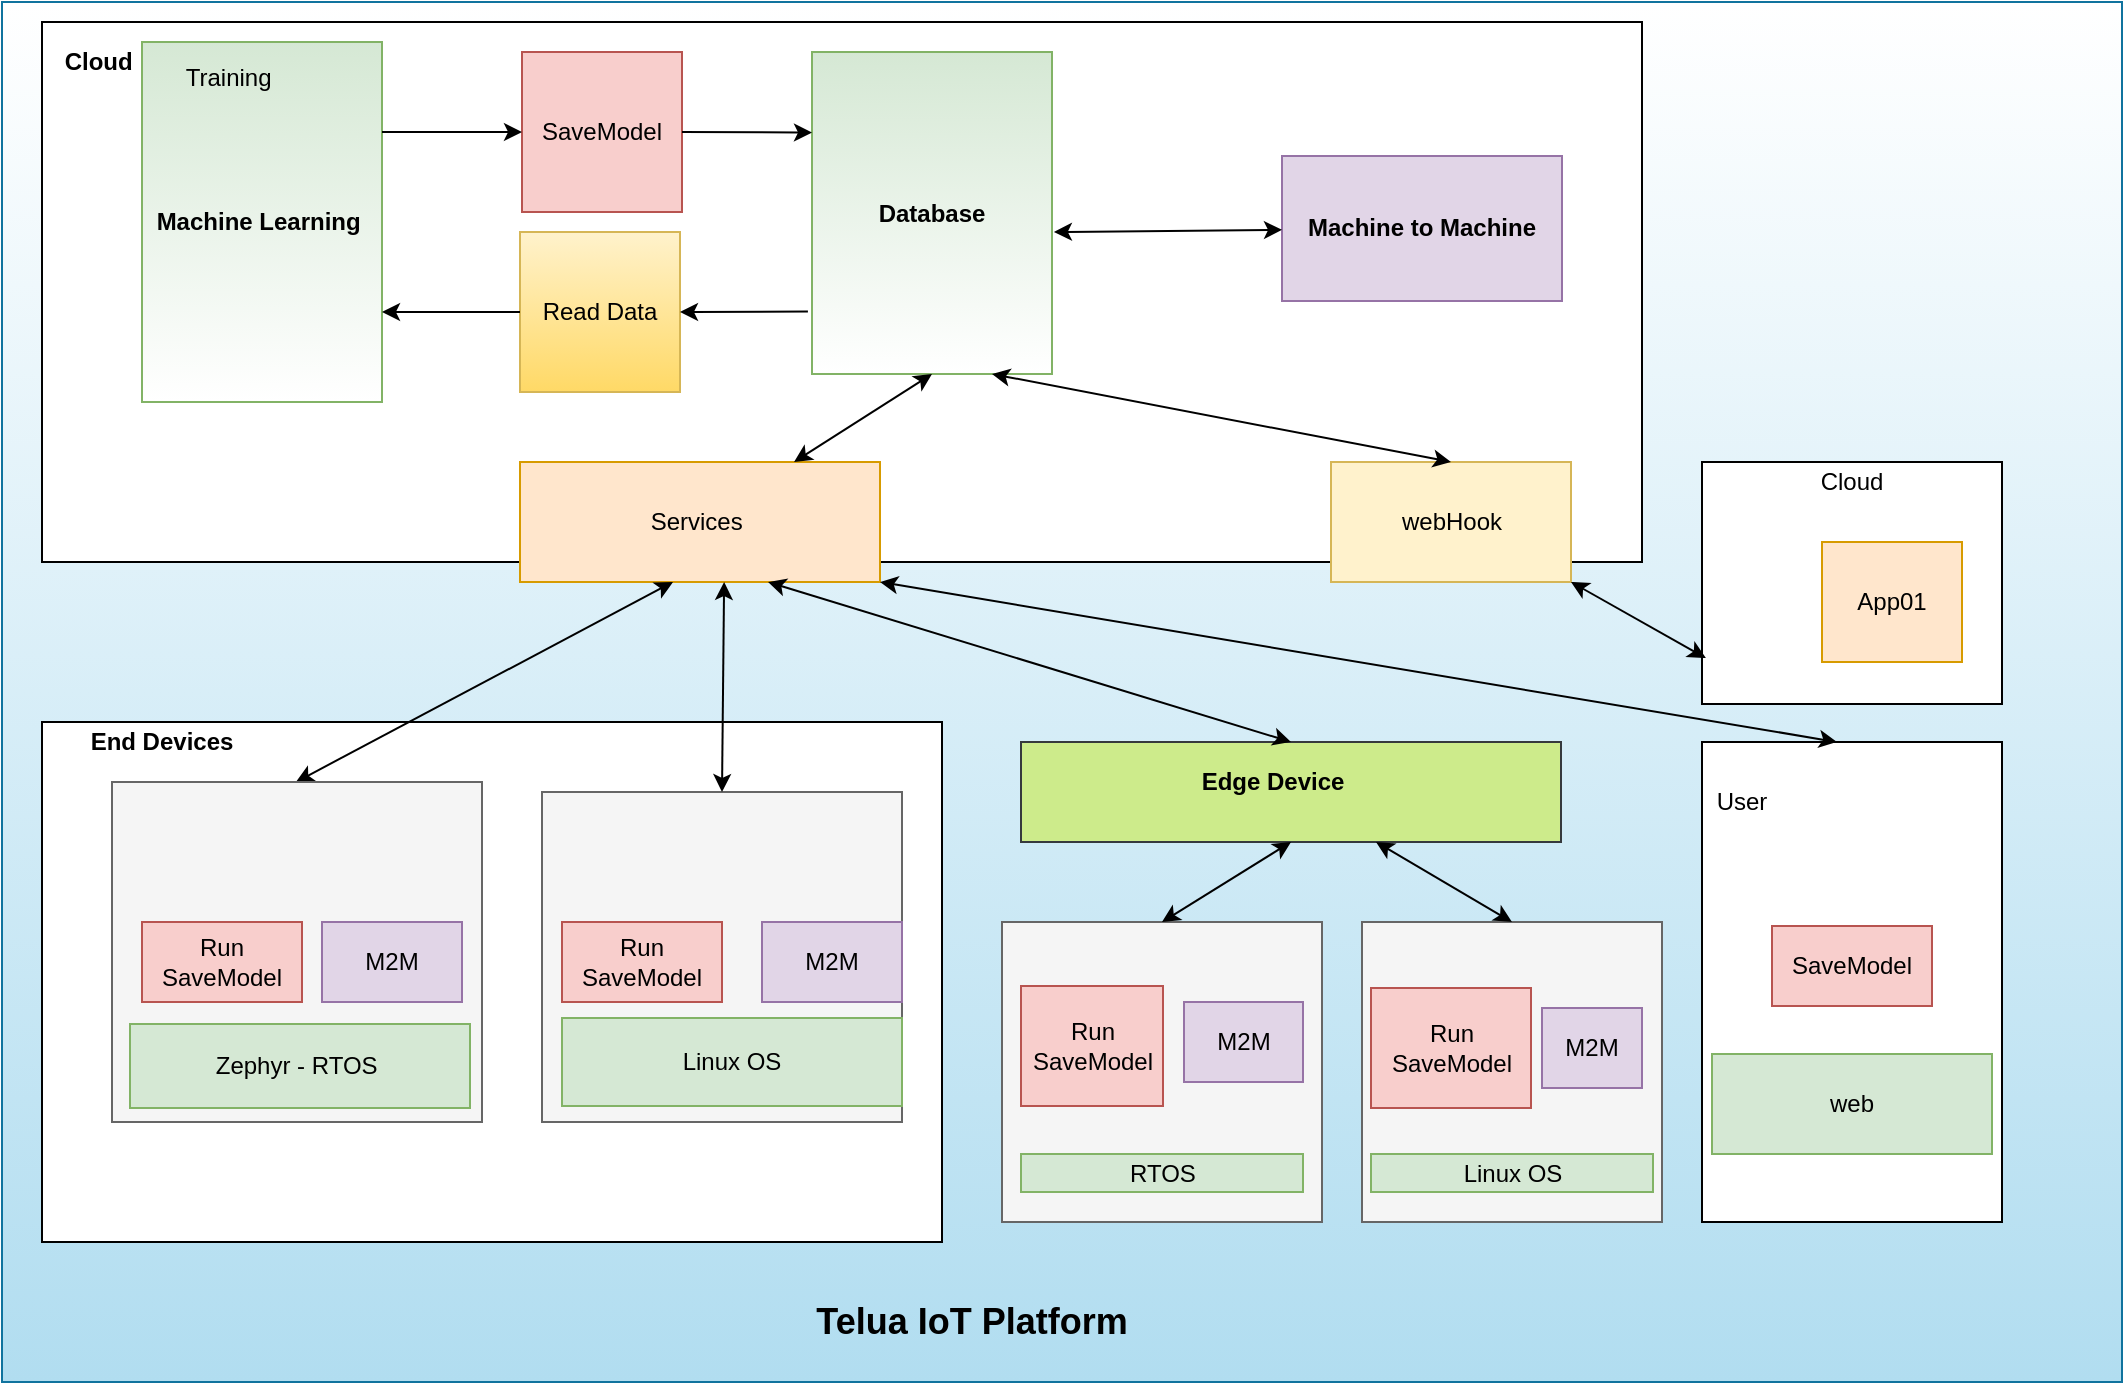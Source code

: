 <mxfile version="13.9.9" type="device" pages="3"><diagram id="od1T8L22oR9802WZEAa2" name="overview"><mxGraphModel dx="1358" dy="862" grid="1" gridSize="10" guides="1" tooltips="1" connect="1" arrows="1" fold="1" page="1" pageScale="1" pageWidth="1100" pageHeight="1700" math="0" shadow="0"><root><mxCell id="0"/><mxCell id="1" parent="0"/><mxCell id="dRjRBDb6BqOHGPOKk1ZW-47" value="" style="rounded=0;whiteSpace=wrap;html=1;fillColor=#b1ddf0;strokeColor=#10739e;gradientColor=#ffffff;gradientDirection=north;" parent="1" vertex="1"><mxGeometry x="60" y="40" width="1060" height="690" as="geometry"/></mxCell><mxCell id="dRjRBDb6BqOHGPOKk1ZW-1" value="" style="rounded=0;whiteSpace=wrap;html=1;" parent="1" vertex="1"><mxGeometry x="80" y="50" width="800" height="270" as="geometry"/></mxCell><mxCell id="dRjRBDb6BqOHGPOKk1ZW-2" value="s" style="rounded=0;whiteSpace=wrap;html=1;" parent="1" vertex="1"><mxGeometry x="910" y="410" width="150" height="240" as="geometry"/></mxCell><mxCell id="dRjRBDb6BqOHGPOKk1ZW-3" value="" style="rounded=0;whiteSpace=wrap;html=1;" parent="1" vertex="1"><mxGeometry x="80" y="400" width="450" height="260" as="geometry"/></mxCell><mxCell id="dRjRBDb6BqOHGPOKk1ZW-4" value="&lt;b&gt;Cloud&amp;nbsp;&lt;/b&gt;" style="text;html=1;strokeColor=none;fillColor=none;align=center;verticalAlign=middle;whiteSpace=wrap;rounded=0;" parent="1" vertex="1"><mxGeometry x="90" y="60" width="40" height="20" as="geometry"/></mxCell><mxCell id="dRjRBDb6BqOHGPOKk1ZW-5" value="User" style="text;html=1;strokeColor=none;fillColor=none;align=center;verticalAlign=middle;whiteSpace=wrap;rounded=0;" parent="1" vertex="1"><mxGeometry x="910" y="430" width="40" height="20" as="geometry"/></mxCell><mxCell id="dRjRBDb6BqOHGPOKk1ZW-6" value="Services&amp;nbsp;" style="rounded=0;whiteSpace=wrap;html=1;fillColor=#ffe6cc;strokeColor=#d79b00;" parent="1" vertex="1"><mxGeometry x="319" y="270" width="180" height="60" as="geometry"/></mxCell><mxCell id="dRjRBDb6BqOHGPOKk1ZW-7" value="&lt;b&gt;Machine Learning&amp;nbsp;&lt;/b&gt;" style="rounded=0;whiteSpace=wrap;html=1;fillColor=#d5e8d4;strokeColor=#82b366;gradientColor=#ffffff;" parent="1" vertex="1"><mxGeometry x="130" y="60" width="120" height="180" as="geometry"/></mxCell><mxCell id="dRjRBDb6BqOHGPOKk1ZW-9" value="&lt;b&gt;Database&lt;/b&gt;" style="rounded=0;whiteSpace=wrap;html=1;fillColor=#d5e8d4;strokeColor=#82b366;gradientColor=#ffffff;" parent="1" vertex="1"><mxGeometry x="465" y="65" width="120" height="161" as="geometry"/></mxCell><mxCell id="dRjRBDb6BqOHGPOKk1ZW-10" value="" style="endArrow=classic;startArrow=classic;html=1;entryX=0.5;entryY=1;entryDx=0;entryDy=0;" parent="1" source="dRjRBDb6BqOHGPOKk1ZW-6" target="dRjRBDb6BqOHGPOKk1ZW-9" edge="1"><mxGeometry width="50" height="50" relative="1" as="geometry"><mxPoint x="470" y="290" as="sourcePoint"/><mxPoint x="520" y="240" as="targetPoint"/></mxGeometry></mxCell><mxCell id="dRjRBDb6BqOHGPOKk1ZW-21" value="" style="endArrow=classic;startArrow=classic;html=1;entryX=0.425;entryY=1;entryDx=0;entryDy=0;entryPerimeter=0;" parent="1" target="dRjRBDb6BqOHGPOKk1ZW-6" edge="1"><mxGeometry width="50" height="50" relative="1" as="geometry"><mxPoint x="207" y="430" as="sourcePoint"/><mxPoint x="800" y="400" as="targetPoint"/></mxGeometry></mxCell><mxCell id="dRjRBDb6BqOHGPOKk1ZW-22" value="" style="rounded=0;whiteSpace=wrap;html=1;fillColor=#f5f5f5;strokeColor=#666666;fontColor=#333333;" parent="1" vertex="1"><mxGeometry x="115" y="430" width="185" height="170" as="geometry"/></mxCell><mxCell id="dRjRBDb6BqOHGPOKk1ZW-23" value="" style="rounded=0;whiteSpace=wrap;html=1;fillColor=#f5f5f5;strokeColor=#666666;fontColor=#333333;" parent="1" vertex="1"><mxGeometry x="330" y="435" width="180" height="165" as="geometry"/></mxCell><mxCell id="dRjRBDb6BqOHGPOKk1ZW-24" value="" style="endArrow=classic;startArrow=classic;html=1;exitX=0.5;exitY=0;exitDx=0;exitDy=0;entryX=0.567;entryY=1;entryDx=0;entryDy=0;entryPerimeter=0;" parent="1" source="dRjRBDb6BqOHGPOKk1ZW-23" target="dRjRBDb6BqOHGPOKk1ZW-6" edge="1"><mxGeometry width="50" height="50" relative="1" as="geometry"><mxPoint x="490" y="370" as="sourcePoint"/><mxPoint x="540" y="320" as="targetPoint"/></mxGeometry></mxCell><mxCell id="dRjRBDb6BqOHGPOKk1ZW-25" value="" style="endArrow=classic;startArrow=classic;html=1;exitX=1;exitY=1;exitDx=0;exitDy=0;entryX=0.45;entryY=0;entryDx=0;entryDy=0;entryPerimeter=0;" parent="1" source="dRjRBDb6BqOHGPOKk1ZW-6" target="dRjRBDb6BqOHGPOKk1ZW-2" edge="1"><mxGeometry width="50" height="50" relative="1" as="geometry"><mxPoint x="452" y="320" as="sourcePoint"/><mxPoint x="760" y="400" as="targetPoint"/></mxGeometry></mxCell><mxCell id="dRjRBDb6BqOHGPOKk1ZW-27" value="SaveModel" style="whiteSpace=wrap;html=1;aspect=fixed;fillColor=#f8cecc;strokeColor=#b85450;" parent="1" vertex="1"><mxGeometry x="320" y="65" width="80" height="80" as="geometry"/></mxCell><mxCell id="dRjRBDb6BqOHGPOKk1ZW-28" value="" style="endArrow=classic;html=1;exitX=1;exitY=0.25;exitDx=0;exitDy=0;" parent="1" source="dRjRBDb6BqOHGPOKk1ZW-7" target="dRjRBDb6BqOHGPOKk1ZW-27" edge="1"><mxGeometry width="50" height="50" relative="1" as="geometry"><mxPoint x="660" y="470" as="sourcePoint"/><mxPoint x="710" y="420" as="targetPoint"/></mxGeometry></mxCell><mxCell id="dRjRBDb6BqOHGPOKk1ZW-29" value="" style="endArrow=classic;html=1;exitX=1;exitY=0.5;exitDx=0;exitDy=0;entryX=0;entryY=0.25;entryDx=0;entryDy=0;" parent="1" source="dRjRBDb6BqOHGPOKk1ZW-27" target="dRjRBDb6BqOHGPOKk1ZW-9" edge="1"><mxGeometry width="50" height="50" relative="1" as="geometry"><mxPoint x="660" y="470" as="sourcePoint"/><mxPoint x="710" y="420" as="targetPoint"/></mxGeometry></mxCell><mxCell id="dRjRBDb6BqOHGPOKk1ZW-31" value="Read Data" style="whiteSpace=wrap;html=1;aspect=fixed;fillColor=#fff2cc;strokeColor=#d6b656;gradientColor=#ffd966;" parent="1" vertex="1"><mxGeometry x="319" y="155" width="80" height="80" as="geometry"/></mxCell><mxCell id="dRjRBDb6BqOHGPOKk1ZW-32" value="" style="endArrow=classic;html=1;exitX=0;exitY=0.5;exitDx=0;exitDy=0;entryX=1;entryY=0.75;entryDx=0;entryDy=0;" parent="1" source="dRjRBDb6BqOHGPOKk1ZW-31" target="dRjRBDb6BqOHGPOKk1ZW-7" edge="1"><mxGeometry width="50" height="50" relative="1" as="geometry"><mxPoint x="660" y="470" as="sourcePoint"/><mxPoint x="250" y="188" as="targetPoint"/></mxGeometry></mxCell><mxCell id="dRjRBDb6BqOHGPOKk1ZW-34" value="" style="endArrow=classic;html=1;entryX=1;entryY=0.5;entryDx=0;entryDy=0;exitX=-0.017;exitY=0.806;exitDx=0;exitDy=0;exitPerimeter=0;" parent="1" source="dRjRBDb6BqOHGPOKk1ZW-9" target="dRjRBDb6BqOHGPOKk1ZW-31" edge="1"><mxGeometry width="50" height="50" relative="1" as="geometry"><mxPoint x="470" y="180" as="sourcePoint"/><mxPoint x="710" y="420" as="targetPoint"/></mxGeometry></mxCell><mxCell id="dRjRBDb6BqOHGPOKk1ZW-35" value="Run SaveModel" style="rounded=0;whiteSpace=wrap;html=1;fillColor=#f8cecc;strokeColor=#b85450;" parent="1" vertex="1"><mxGeometry x="130" y="500" width="80" height="40" as="geometry"/></mxCell><mxCell id="dRjRBDb6BqOHGPOKk1ZW-36" value="Run SaveModel" style="rounded=0;whiteSpace=wrap;html=1;fillColor=#f8cecc;strokeColor=#b85450;" parent="1" vertex="1"><mxGeometry x="340" y="500" width="80" height="40" as="geometry"/></mxCell><mxCell id="dRjRBDb6BqOHGPOKk1ZW-37" value="Training&amp;nbsp;" style="text;html=1;strokeColor=none;fillColor=none;align=center;verticalAlign=middle;whiteSpace=wrap;rounded=0;" parent="1" vertex="1"><mxGeometry x="140" y="63" width="70" height="30" as="geometry"/></mxCell><mxCell id="dRjRBDb6BqOHGPOKk1ZW-39" value="&lt;b&gt;End Devices&lt;/b&gt;" style="text;html=1;strokeColor=none;fillColor=none;align=center;verticalAlign=middle;whiteSpace=wrap;rounded=0;" parent="1" vertex="1"><mxGeometry x="90" y="400" width="100" height="20" as="geometry"/></mxCell><mxCell id="dRjRBDb6BqOHGPOKk1ZW-40" value="M2M" style="rounded=0;whiteSpace=wrap;html=1;fillColor=#e1d5e7;strokeColor=#9673a6;" parent="1" vertex="1"><mxGeometry x="220" y="500" width="70" height="40" as="geometry"/></mxCell><mxCell id="dRjRBDb6BqOHGPOKk1ZW-42" value="M2M" style="rounded=0;whiteSpace=wrap;html=1;fillColor=#e1d5e7;strokeColor=#9673a6;" parent="1" vertex="1"><mxGeometry x="440" y="500" width="70" height="40" as="geometry"/></mxCell><mxCell id="dRjRBDb6BqOHGPOKk1ZW-43" value="&lt;b&gt;Machine to Machine&lt;/b&gt;" style="rounded=0;whiteSpace=wrap;html=1;fillColor=#e1d5e7;strokeColor=#9673a6;" parent="1" vertex="1"><mxGeometry x="700" y="117" width="140" height="72.5" as="geometry"/></mxCell><mxCell id="dRjRBDb6BqOHGPOKk1ZW-44" value="" style="endArrow=classic;startArrow=classic;html=1;exitX=1.008;exitY=0.559;exitDx=0;exitDy=0;exitPerimeter=0;" parent="1" source="dRjRBDb6BqOHGPOKk1ZW-9" target="dRjRBDb6BqOHGPOKk1ZW-43" edge="1"><mxGeometry width="50" height="50" relative="1" as="geometry"><mxPoint x="650" y="155" as="sourcePoint"/><mxPoint x="700" y="105" as="targetPoint"/></mxGeometry></mxCell><mxCell id="dRjRBDb6BqOHGPOKk1ZW-48" value="&lt;b&gt;&lt;font style=&quot;font-size: 18px&quot;&gt;Telua IoT Platform&lt;/font&gt;&lt;/b&gt;" style="text;html=1;strokeColor=none;fillColor=none;align=center;verticalAlign=middle;whiteSpace=wrap;rounded=0;" parent="1" vertex="1"><mxGeometry x="440" y="690" width="210" height="20" as="geometry"/></mxCell><mxCell id="WokI-RqF_S3GIOgUfP23-1" value="Zephyr - RTOS&amp;nbsp;" style="rounded=0;whiteSpace=wrap;html=1;fillColor=#d5e8d4;strokeColor=#82b366;gradientDirection=east;" parent="1" vertex="1"><mxGeometry x="124" y="551" width="170" height="42" as="geometry"/></mxCell><mxCell id="WokI-RqF_S3GIOgUfP23-2" value="Linux OS" style="rounded=0;whiteSpace=wrap;html=1;fillColor=#d5e8d4;strokeColor=#82b366;" parent="1" vertex="1"><mxGeometry x="340" y="548" width="170" height="44" as="geometry"/></mxCell><mxCell id="WokI-RqF_S3GIOgUfP23-3" value="web" style="rounded=0;whiteSpace=wrap;html=1;fillColor=#d5e8d4;strokeColor=#82b366;" parent="1" vertex="1"><mxGeometry x="915" y="566" width="140" height="50" as="geometry"/></mxCell><mxCell id="WokI-RqF_S3GIOgUfP23-4" value="SaveModel" style="rounded=0;whiteSpace=wrap;html=1;fillColor=#f8cecc;strokeColor=#b85450;" parent="1" vertex="1"><mxGeometry x="945" y="502" width="80" height="40" as="geometry"/></mxCell><mxCell id="4_iaBq_Cnv4xySnhL5MY-1" value="" style="rounded=0;whiteSpace=wrap;html=1;fillColor=#cdeb8b;strokeColor=#36393d;" parent="1" vertex="1"><mxGeometry x="569.5" y="410" width="270" height="50" as="geometry"/></mxCell><mxCell id="4_iaBq_Cnv4xySnhL5MY-2" value="" style="endArrow=classic;startArrow=classic;html=1;entryX=0.689;entryY=1;entryDx=0;entryDy=0;entryPerimeter=0;exitX=0.5;exitY=0;exitDx=0;exitDy=0;" parent="1" source="4_iaBq_Cnv4xySnhL5MY-1" target="dRjRBDb6BqOHGPOKk1ZW-6" edge="1"><mxGeometry width="50" height="50" relative="1" as="geometry"><mxPoint x="720" y="390" as="sourcePoint"/><mxPoint x="770" y="340" as="targetPoint"/></mxGeometry></mxCell><mxCell id="4_iaBq_Cnv4xySnhL5MY-3" value="&lt;b&gt;Edge Device&lt;/b&gt;" style="text;html=1;strokeColor=none;fillColor=none;align=center;verticalAlign=middle;whiteSpace=wrap;rounded=0;" parent="1" vertex="1"><mxGeometry x="649.5" y="415" width="91" height="30" as="geometry"/></mxCell><mxCell id="99828aFe7xY30CJm86QO-5" value="" style="rounded=0;whiteSpace=wrap;html=1;fillColor=#f5f5f5;strokeColor=#666666;fontColor=#333333;" vertex="1" parent="1"><mxGeometry x="560" y="500" width="160" height="150" as="geometry"/></mxCell><mxCell id="99828aFe7xY30CJm86QO-6" value="Run SaveModel" style="rounded=0;whiteSpace=wrap;html=1;fillColor=#f8cecc;strokeColor=#b85450;" vertex="1" parent="1"><mxGeometry x="569.5" y="532" width="71" height="60" as="geometry"/></mxCell><mxCell id="99828aFe7xY30CJm86QO-7" value="M2M" style="rounded=0;whiteSpace=wrap;html=1;fillColor=#e1d5e7;strokeColor=#9673a6;" vertex="1" parent="1"><mxGeometry x="651" y="540" width="59.5" height="40" as="geometry"/></mxCell><mxCell id="99828aFe7xY30CJm86QO-8" value="&amp;nbsp;RTOS&amp;nbsp;" style="rounded=0;whiteSpace=wrap;html=1;fillColor=#d5e8d4;strokeColor=#82b366;gradientDirection=east;" vertex="1" parent="1"><mxGeometry x="569.5" y="616" width="141" height="19" as="geometry"/></mxCell><mxCell id="99828aFe7xY30CJm86QO-10" value="" style="endArrow=classic;startArrow=classic;html=1;exitX=0.5;exitY=0;exitDx=0;exitDy=0;entryX=0.5;entryY=1;entryDx=0;entryDy=0;" edge="1" parent="1" source="99828aFe7xY30CJm86QO-5" target="4_iaBq_Cnv4xySnhL5MY-1"><mxGeometry width="50" height="50" relative="1" as="geometry"><mxPoint x="800" y="520" as="sourcePoint"/><mxPoint x="850" y="470" as="targetPoint"/></mxGeometry></mxCell><mxCell id="99828aFe7xY30CJm86QO-16" value="" style="rounded=0;whiteSpace=wrap;html=1;fillColor=#f5f5f5;strokeColor=#666666;fontColor=#333333;" vertex="1" parent="1"><mxGeometry x="740" y="500" width="150" height="150" as="geometry"/></mxCell><mxCell id="99828aFe7xY30CJm86QO-17" value="Run SaveModel" style="rounded=0;whiteSpace=wrap;html=1;fillColor=#f8cecc;strokeColor=#b85450;" vertex="1" parent="1"><mxGeometry x="744.5" y="533" width="80" height="60" as="geometry"/></mxCell><mxCell id="99828aFe7xY30CJm86QO-18" value="M2M" style="rounded=0;whiteSpace=wrap;html=1;fillColor=#e1d5e7;strokeColor=#9673a6;" vertex="1" parent="1"><mxGeometry x="830" y="543" width="50" height="40" as="geometry"/></mxCell><mxCell id="99828aFe7xY30CJm86QO-19" value="Linux OS" style="rounded=0;whiteSpace=wrap;html=1;fillColor=#d5e8d4;strokeColor=#82b366;gradientDirection=east;" vertex="1" parent="1"><mxGeometry x="744.5" y="616" width="141" height="19" as="geometry"/></mxCell><mxCell id="99828aFe7xY30CJm86QO-20" value="" style="endArrow=classic;startArrow=classic;html=1;exitX=0.5;exitY=0;exitDx=0;exitDy=0;" edge="1" parent="1" source="99828aFe7xY30CJm86QO-16" target="4_iaBq_Cnv4xySnhL5MY-1"><mxGeometry width="50" height="50" relative="1" as="geometry"><mxPoint x="860" y="490" as="sourcePoint"/><mxPoint x="910" y="440" as="targetPoint"/></mxGeometry></mxCell><mxCell id="GQayUOmgY9lFeJdiu-Cn-1" value="" style="rounded=0;whiteSpace=wrap;html=1;" vertex="1" parent="1"><mxGeometry x="910" y="270" width="150" height="121" as="geometry"/></mxCell><mxCell id="GQayUOmgY9lFeJdiu-Cn-2" value="webHook" style="rounded=0;whiteSpace=wrap;html=1;fillColor=#fff2cc;strokeColor=#d6b656;" vertex="1" parent="1"><mxGeometry x="724.5" y="270" width="120" height="60" as="geometry"/></mxCell><mxCell id="GQayUOmgY9lFeJdiu-Cn-4" value="" style="endArrow=classic;startArrow=classic;html=1;entryX=0.5;entryY=0;entryDx=0;entryDy=0;exitX=0.75;exitY=1;exitDx=0;exitDy=0;" edge="1" parent="1" source="dRjRBDb6BqOHGPOKk1ZW-9" target="GQayUOmgY9lFeJdiu-Cn-2"><mxGeometry width="50" height="50" relative="1" as="geometry"><mxPoint x="660" y="470" as="sourcePoint"/><mxPoint x="710" y="420" as="targetPoint"/></mxGeometry></mxCell><mxCell id="GQayUOmgY9lFeJdiu-Cn-5" value="Cloud" style="text;html=1;strokeColor=none;fillColor=none;align=center;verticalAlign=middle;whiteSpace=wrap;rounded=0;" vertex="1" parent="1"><mxGeometry x="965" y="270" width="40" height="20" as="geometry"/></mxCell><mxCell id="GQayUOmgY9lFeJdiu-Cn-6" value="App01" style="rounded=0;whiteSpace=wrap;html=1;fillColor=#ffe6cc;strokeColor=#d79b00;" vertex="1" parent="1"><mxGeometry x="970" y="310" width="70" height="60" as="geometry"/></mxCell><mxCell id="GQayUOmgY9lFeJdiu-Cn-8" value="" style="endArrow=classic;startArrow=classic;html=1;exitX=1;exitY=1;exitDx=0;exitDy=0;entryX=0.013;entryY=0.81;entryDx=0;entryDy=0;entryPerimeter=0;" edge="1" parent="1" source="GQayUOmgY9lFeJdiu-Cn-2" target="GQayUOmgY9lFeJdiu-Cn-1"><mxGeometry width="50" height="50" relative="1" as="geometry"><mxPoint x="930" y="240" as="sourcePoint"/><mxPoint x="980" y="190" as="targetPoint"/></mxGeometry></mxCell></root></mxGraphModel></diagram><diagram id="cwfnWD2fTt-nSNJtxn0e" name="pet-feeder"><mxGraphModel dx="1358" dy="862" grid="1" gridSize="10" guides="1" tooltips="1" connect="1" arrows="1" fold="1" page="1" pageScale="1" pageWidth="1100" pageHeight="1700" math="0" shadow="0"><root><mxCell id="WD1GeNpbE_lzYwHS40CE-0"/><mxCell id="WD1GeNpbE_lzYwHS40CE-1" parent="WD1GeNpbE_lzYwHS40CE-0"/><mxCell id="WD1GeNpbE_lzYwHS40CE-65" value="" style="rounded=0;whiteSpace=wrap;html=1;fillColor=#d5e8d4;strokeColor=#82b366;gradientColor=#97d077;" parent="WD1GeNpbE_lzYwHS40CE-1" vertex="1"><mxGeometry x="400" y="420" width="110" height="70" as="geometry"/></mxCell><mxCell id="WD1GeNpbE_lzYwHS40CE-4" value="" style="endArrow=none;html=1;" parent="WD1GeNpbE_lzYwHS40CE-1" edge="1"><mxGeometry width="50" height="50" relative="1" as="geometry"><mxPoint x="610" y="390" as="sourcePoint"/><mxPoint x="530" y="310" as="targetPoint"/></mxGeometry></mxCell><mxCell id="WD1GeNpbE_lzYwHS40CE-5" value="" style="endArrow=none;html=1;" parent="WD1GeNpbE_lzYwHS40CE-1" edge="1"><mxGeometry width="50" height="50" relative="1" as="geometry"><mxPoint x="810" y="390" as="sourcePoint"/><mxPoint x="890" y="310" as="targetPoint"/></mxGeometry></mxCell><mxCell id="WD1GeNpbE_lzYwHS40CE-7" value="" style="endArrow=none;html=1;" parent="WD1GeNpbE_lzYwHS40CE-1" edge="1"><mxGeometry width="50" height="50" relative="1" as="geometry"><mxPoint x="530" y="310" as="sourcePoint"/><mxPoint x="530" y="110" as="targetPoint"/></mxGeometry></mxCell><mxCell id="WD1GeNpbE_lzYwHS40CE-8" value="" style="endArrow=none;html=1;" parent="WD1GeNpbE_lzYwHS40CE-1" edge="1"><mxGeometry width="50" height="50" relative="1" as="geometry"><mxPoint x="890" y="310" as="sourcePoint"/><mxPoint x="890" y="110" as="targetPoint"/></mxGeometry></mxCell><mxCell id="WD1GeNpbE_lzYwHS40CE-9" value="" style="endArrow=classic;startArrow=classic;html=1;fillColor=#e51400;strokeColor=#B20000;" parent="WD1GeNpbE_lzYwHS40CE-1" edge="1"><mxGeometry width="50" height="50" relative="1" as="geometry"><mxPoint x="530" y="230" as="sourcePoint"/><mxPoint x="890" y="230" as="targetPoint"/></mxGeometry></mxCell><mxCell id="WD1GeNpbE_lzYwHS40CE-10" value="90mm" style="edgeLabel;html=1;align=center;verticalAlign=middle;resizable=0;points=[];" parent="WD1GeNpbE_lzYwHS40CE-9" vertex="1" connectable="0"><mxGeometry x="0.256" y="-3" relative="1" as="geometry"><mxPoint x="-46" y="-13" as="offset"/></mxGeometry></mxCell><mxCell id="WD1GeNpbE_lzYwHS40CE-11" value="50mm" style="endArrow=classic;startArrow=classic;html=1;fillColor=#e51400;strokeColor=#B20000;" parent="WD1GeNpbE_lzYwHS40CE-1" edge="1"><mxGeometry width="50" height="50" relative="1" as="geometry"><mxPoint x="610" y="350" as="sourcePoint"/><mxPoint x="810" y="350" as="targetPoint"/></mxGeometry></mxCell><mxCell id="WD1GeNpbE_lzYwHS40CE-15" value="20cmm" style="endArrow=classic;startArrow=classic;html=1;fillColor=#e51400;strokeColor=#B20000;" parent="WD1GeNpbE_lzYwHS40CE-1" edge="1"><mxGeometry width="50" height="50" relative="1" as="geometry"><mxPoint x="490" y="390" as="sourcePoint"/><mxPoint x="490" y="310" as="targetPoint"/><Array as="points"><mxPoint x="490" y="350"/></Array></mxGeometry></mxCell><mxCell id="WD1GeNpbE_lzYwHS40CE-16" value="" style="endArrow=none;html=1;" parent="WD1GeNpbE_lzYwHS40CE-1" edge="1"><mxGeometry width="50" height="50" relative="1" as="geometry"><mxPoint x="519" y="560" as="sourcePoint"/><mxPoint x="1040" y="560" as="targetPoint"/></mxGeometry></mxCell><mxCell id="WD1GeNpbE_lzYwHS40CE-17" value="42mm" style="endArrow=classic;startArrow=classic;html=1;fillColor=#e51400;strokeColor=#B20000;" parent="WD1GeNpbE_lzYwHS40CE-1" edge="1"><mxGeometry width="50" height="50" relative="1" as="geometry"><mxPoint x="1250" y="550" as="sourcePoint"/><mxPoint x="1250" y="390" as="targetPoint"/></mxGeometry></mxCell><mxCell id="WD1GeNpbE_lzYwHS40CE-20" value="" style="endArrow=none;html=1;" parent="WD1GeNpbE_lzYwHS40CE-1" edge="1"><mxGeometry width="50" height="50" relative="1" as="geometry"><mxPoint x="810" y="390" as="sourcePoint"/><mxPoint x="1180" y="390" as="targetPoint"/></mxGeometry></mxCell><mxCell id="WD1GeNpbE_lzYwHS40CE-21" value="" style="endArrow=none;html=1;" parent="WD1GeNpbE_lzYwHS40CE-1" edge="1"><mxGeometry width="50" height="50" relative="1" as="geometry"><mxPoint x="1190" y="710" as="sourcePoint"/><mxPoint x="1190" y="390" as="targetPoint"/></mxGeometry></mxCell><mxCell id="WD1GeNpbE_lzYwHS40CE-22" value="" style="endArrow=none;html=1;" parent="WD1GeNpbE_lzYwHS40CE-1" edge="1"><mxGeometry width="50" height="50" relative="1" as="geometry"><mxPoint x="1044.41" y="720" as="sourcePoint"/><mxPoint x="1044.41" y="560" as="targetPoint"/></mxGeometry></mxCell><mxCell id="WD1GeNpbE_lzYwHS40CE-23" value="" style="endArrow=none;dashed=1;html=1;" parent="WD1GeNpbE_lzYwHS40CE-1" edge="1"><mxGeometry width="50" height="50" relative="1" as="geometry"><mxPoint x="610" y="400" as="sourcePoint"/><mxPoint x="610" y="330" as="targetPoint"/></mxGeometry></mxCell><mxCell id="WD1GeNpbE_lzYwHS40CE-24" value="" style="endArrow=none;dashed=1;html=1;" parent="WD1GeNpbE_lzYwHS40CE-1" edge="1"><mxGeometry width="50" height="50" relative="1" as="geometry"><mxPoint x="810" y="410" as="sourcePoint"/><mxPoint x="810" y="330" as="targetPoint"/></mxGeometry></mxCell><mxCell id="WD1GeNpbE_lzYwHS40CE-26" value="" style="endArrow=none;dashed=1;html=1;" parent="WD1GeNpbE_lzYwHS40CE-1" edge="1"><mxGeometry width="50" height="50" relative="1" as="geometry"><mxPoint x="1050" y="560" as="sourcePoint"/><mxPoint x="1192" y="560" as="targetPoint"/></mxGeometry></mxCell><mxCell id="WD1GeNpbE_lzYwHS40CE-27" value="" style="endArrow=none;dashed=1;html=1;" parent="WD1GeNpbE_lzYwHS40CE-1" edge="1"><mxGeometry width="50" height="50" relative="1" as="geometry"><mxPoint x="1070" y="390" as="sourcePoint"/><mxPoint x="1190" y="390" as="targetPoint"/></mxGeometry></mxCell><mxCell id="WD1GeNpbE_lzYwHS40CE-28" value="" style="endArrow=none;dashed=1;html=1;" parent="WD1GeNpbE_lzYwHS40CE-1" edge="1"><mxGeometry width="50" height="50" relative="1" as="geometry"><mxPoint x="430" y="310" as="sourcePoint"/><mxPoint x="530" y="310" as="targetPoint"/></mxGeometry></mxCell><mxCell id="WD1GeNpbE_lzYwHS40CE-30" value="" style="endArrow=none;html=1;" parent="WD1GeNpbE_lzYwHS40CE-1" edge="1"><mxGeometry width="50" height="50" relative="1" as="geometry"><mxPoint x="520" y="390" as="sourcePoint"/><mxPoint x="610" y="390" as="targetPoint"/></mxGeometry></mxCell><mxCell id="WD1GeNpbE_lzYwHS40CE-31" value="" style="endArrow=none;dashed=1;html=1;" parent="WD1GeNpbE_lzYwHS40CE-1" edge="1"><mxGeometry width="50" height="50" relative="1" as="geometry"><mxPoint x="420" y="110" as="sourcePoint"/><mxPoint x="530" y="110" as="targetPoint"/></mxGeometry></mxCell><mxCell id="WD1GeNpbE_lzYwHS40CE-32" value="50mm" style="endArrow=classic;startArrow=classic;html=1;fillColor=#e51400;strokeColor=#B20000;" parent="WD1GeNpbE_lzYwHS40CE-1" edge="1"><mxGeometry width="50" height="50" relative="1" as="geometry"><mxPoint x="450" y="310" as="sourcePoint"/><mxPoint x="450" y="110" as="targetPoint"/></mxGeometry></mxCell><mxCell id="WD1GeNpbE_lzYwHS40CE-33" value="" style="endArrow=none;html=1;" parent="WD1GeNpbE_lzYwHS40CE-1" edge="1"><mxGeometry width="50" height="50" relative="1" as="geometry"><mxPoint x="520" y="432" as="sourcePoint"/><mxPoint x="520" y="392" as="targetPoint"/></mxGeometry></mxCell><mxCell id="WD1GeNpbE_lzYwHS40CE-35" value="" style="endArrow=none;html=1;" parent="WD1GeNpbE_lzYwHS40CE-1" edge="1"><mxGeometry width="50" height="50" relative="1" as="geometry"><mxPoint x="520" y="560" as="sourcePoint"/><mxPoint x="520" y="480" as="targetPoint"/></mxGeometry></mxCell><mxCell id="WD1GeNpbE_lzYwHS40CE-39" value="" style="rounded=0;whiteSpace=wrap;html=1;fillColor=#e3c800;strokeColor=#B09500;fontColor=#ffffff;" parent="WD1GeNpbE_lzYwHS40CE-1" vertex="1"><mxGeometry x="460" y="440" width="740" height="30" as="geometry"/></mxCell><mxCell id="WD1GeNpbE_lzYwHS40CE-40" value="" style="rounded=0;whiteSpace=wrap;html=1;fillColor=#fa6800;strokeColor=#C73500;fontColor=#ffffff;" parent="WD1GeNpbE_lzYwHS40CE-1" vertex="1"><mxGeometry x="520" y="470" width="50" height="20" as="geometry"/></mxCell><mxCell id="WD1GeNpbE_lzYwHS40CE-41" value="" style="rounded=0;whiteSpace=wrap;html=1;fillColor=#fa6800;strokeColor=#C73500;fontColor=#ffffff;" parent="WD1GeNpbE_lzYwHS40CE-1" vertex="1"><mxGeometry x="520" y="420" width="50" height="20" as="geometry"/></mxCell><mxCell id="WD1GeNpbE_lzYwHS40CE-44" value="" style="endArrow=none;dashed=1;html=1;dashPattern=1 3;strokeWidth=2;exitX=1;exitY=0;exitDx=0;exitDy=0;" parent="WD1GeNpbE_lzYwHS40CE-1" source="WD1GeNpbE_lzYwHS40CE-41" edge="1"><mxGeometry width="50" height="50" relative="1" as="geometry"><mxPoint x="350" y="670" as="sourcePoint"/><mxPoint x="570" y="420" as="targetPoint"/></mxGeometry></mxCell><mxCell id="WD1GeNpbE_lzYwHS40CE-45" value="" style="endArrow=none;dashed=1;html=1;entryX=1;entryY=1;entryDx=0;entryDy=0;" parent="WD1GeNpbE_lzYwHS40CE-1" target="WD1GeNpbE_lzYwHS40CE-40" edge="1"><mxGeometry width="50" height="50" relative="1" as="geometry"><mxPoint x="560" y="490" as="sourcePoint"/><mxPoint x="680" y="340" as="targetPoint"/></mxGeometry></mxCell><mxCell id="WD1GeNpbE_lzYwHS40CE-46" value="12mm" style="endArrow=classic;startArrow=classic;html=1;" parent="WD1GeNpbE_lzYwHS40CE-1" edge="1"><mxGeometry width="50" height="50" relative="1" as="geometry"><mxPoint x="600" y="490" as="sourcePoint"/><mxPoint x="600" y="420" as="targetPoint"/></mxGeometry></mxCell><mxCell id="WD1GeNpbE_lzYwHS40CE-47" value="" style="endArrow=none;dashed=1;html=1;exitX=1;exitY=0;exitDx=0;exitDy=0;" parent="WD1GeNpbE_lzYwHS40CE-1" source="WD1GeNpbE_lzYwHS40CE-39" edge="1"><mxGeometry width="50" height="50" relative="1" as="geometry"><mxPoint x="1130" y="425" as="sourcePoint"/><mxPoint x="1220" y="440" as="targetPoint"/></mxGeometry></mxCell><mxCell id="WD1GeNpbE_lzYwHS40CE-49" value="6mm" style="endArrow=classic;startArrow=classic;html=1;" parent="WD1GeNpbE_lzYwHS40CE-1" edge="1"><mxGeometry width="50" height="50" relative="1" as="geometry"><mxPoint x="1210" y="470" as="sourcePoint"/><mxPoint x="1210" y="440" as="targetPoint"/></mxGeometry></mxCell><mxCell id="WD1GeNpbE_lzYwHS40CE-50" value="" style="endArrow=none;html=1;" parent="WD1GeNpbE_lzYwHS40CE-1" edge="1"><mxGeometry width="50" height="50" relative="1" as="geometry"><mxPoint x="229" y="570" as="sourcePoint"/><mxPoint x="749" y="570" as="targetPoint"/></mxGeometry></mxCell><mxCell id="WD1GeNpbE_lzYwHS40CE-51" value="" style="endArrow=none;html=1;" parent="WD1GeNpbE_lzYwHS40CE-1" edge="1"><mxGeometry width="50" height="50" relative="1" as="geometry"><mxPoint x="229" y="720" as="sourcePoint"/><mxPoint x="749" y="720" as="targetPoint"/></mxGeometry></mxCell><mxCell id="WD1GeNpbE_lzYwHS40CE-52" value="" style="endArrow=classic;startArrow=classic;html=1;" parent="WD1GeNpbE_lzYwHS40CE-1" edge="1"><mxGeometry width="50" height="50" relative="1" as="geometry"><mxPoint x="229" y="780" as="sourcePoint"/><mxPoint x="749" y="780" as="targetPoint"/></mxGeometry></mxCell><mxCell id="WD1GeNpbE_lzYwHS40CE-53" value="130mm" style="edgeLabel;html=1;align=center;verticalAlign=middle;resizable=0;points=[];" parent="WD1GeNpbE_lzYwHS40CE-52" vertex="1" connectable="0"><mxGeometry x="-0.096" y="-4" relative="1" as="geometry"><mxPoint as="offset"/></mxGeometry></mxCell><mxCell id="WD1GeNpbE_lzYwHS40CE-54" value="" style="endArrow=none;dashed=1;html=1;" parent="WD1GeNpbE_lzYwHS40CE-1" edge="1"><mxGeometry width="50" height="50" relative="1" as="geometry"><mxPoint x="230" y="810" as="sourcePoint"/><mxPoint x="230" y="690" as="targetPoint"/></mxGeometry></mxCell><mxCell id="WD1GeNpbE_lzYwHS40CE-55" value="" style="endArrow=none;dashed=1;html=1;" parent="WD1GeNpbE_lzYwHS40CE-1" edge="1"><mxGeometry width="50" height="50" relative="1" as="geometry"><mxPoint x="750" y="830" as="sourcePoint"/><mxPoint x="750" y="690" as="targetPoint"/></mxGeometry></mxCell><mxCell id="WD1GeNpbE_lzYwHS40CE-56" value="" style="endArrow=none;html=1;" parent="WD1GeNpbE_lzYwHS40CE-1" edge="1"><mxGeometry width="50" height="50" relative="1" as="geometry"><mxPoint x="749" y="720" as="sourcePoint"/><mxPoint x="749" y="570" as="targetPoint"/></mxGeometry></mxCell><mxCell id="WD1GeNpbE_lzYwHS40CE-58" value="" style="endArrow=classic;startArrow=classic;html=1;" parent="WD1GeNpbE_lzYwHS40CE-1" edge="1"><mxGeometry width="50" height="50" relative="1" as="geometry"><mxPoint x="839" y="720" as="sourcePoint"/><mxPoint x="839" y="570" as="targetPoint"/></mxGeometry></mxCell><mxCell id="WD1GeNpbE_lzYwHS40CE-59" value="40mm" style="edgeLabel;html=1;align=center;verticalAlign=middle;resizable=0;points=[];" parent="WD1GeNpbE_lzYwHS40CE-58" vertex="1" connectable="0"><mxGeometry x="0.261" y="-2" relative="1" as="geometry"><mxPoint as="offset"/></mxGeometry></mxCell><mxCell id="WD1GeNpbE_lzYwHS40CE-60" value="" style="endArrow=none;dashed=1;html=1;" parent="WD1GeNpbE_lzYwHS40CE-1" edge="1"><mxGeometry width="50" height="50" relative="1" as="geometry"><mxPoint x="849" y="570" as="sourcePoint"/><mxPoint x="919" y="570" as="targetPoint"/></mxGeometry></mxCell><mxCell id="WD1GeNpbE_lzYwHS40CE-61" value="" style="endArrow=none;dashed=1;html=1;" parent="WD1GeNpbE_lzYwHS40CE-1" edge="1"><mxGeometry width="50" height="50" relative="1" as="geometry"><mxPoint x="849" y="720" as="sourcePoint"/><mxPoint x="1040" y="720" as="targetPoint"/></mxGeometry></mxCell><mxCell id="WD1GeNpbE_lzYwHS40CE-63" value="" style="rounded=0;whiteSpace=wrap;html=1;fillColor=#fa6800;strokeColor=#C73500;fontColor=#ffffff;" parent="WD1GeNpbE_lzYwHS40CE-1" vertex="1"><mxGeometry x="1140" y="420" width="50" height="20" as="geometry"/></mxCell><mxCell id="WD1GeNpbE_lzYwHS40CE-64" value="" style="rounded=0;whiteSpace=wrap;html=1;fillColor=#fa6800;strokeColor=#C73500;fontColor=#ffffff;" parent="WD1GeNpbE_lzYwHS40CE-1" vertex="1"><mxGeometry x="1140" y="470" width="50" height="20" as="geometry"/></mxCell><mxCell id="WD1GeNpbE_lzYwHS40CE-68" value="45mm*70mm" style="rounded=0;whiteSpace=wrap;html=1;gradientColor=#b3b3b3;fillColor=#f5f5f5;strokeColor=#666666;" parent="WD1GeNpbE_lzYwHS40CE-1" vertex="1"><mxGeometry x="180" y="260" width="210" height="240" as="geometry"/></mxCell><mxCell id="WD1GeNpbE_lzYwHS40CE-69" value="" style="endArrow=none;html=1;" parent="WD1GeNpbE_lzYwHS40CE-1" edge="1"><mxGeometry width="50" height="50" relative="1" as="geometry"><mxPoint x="169" y="560" as="sourcePoint"/><mxPoint x="519" y="560" as="targetPoint"/></mxGeometry></mxCell><mxCell id="WD1GeNpbE_lzYwHS40CE-70" value="" style="endArrow=classic;startArrow=classic;html=1;" parent="WD1GeNpbE_lzYwHS40CE-1" edge="1"><mxGeometry width="50" height="50" relative="1" as="geometry"><mxPoint x="170" y="510" as="sourcePoint"/><mxPoint x="520" y="510" as="targetPoint"/></mxGeometry></mxCell><mxCell id="WD1GeNpbE_lzYwHS40CE-71" value="80mm" style="edgeLabel;html=1;align=center;verticalAlign=middle;resizable=0;points=[];" parent="WD1GeNpbE_lzYwHS40CE-70" vertex="1" connectable="0"><mxGeometry x="-0.304" y="-1" relative="1" as="geometry"><mxPoint as="offset"/></mxGeometry></mxCell><mxCell id="WD1GeNpbE_lzYwHS40CE-72" value="" style="endArrow=none;dashed=1;html=1;" parent="WD1GeNpbE_lzYwHS40CE-1" edge="1"><mxGeometry width="50" height="50" relative="1" as="geometry"><mxPoint x="170" y="530" as="sourcePoint"/><mxPoint x="170" y="490" as="targetPoint"/></mxGeometry></mxCell><mxCell id="WD1GeNpbE_lzYwHS40CE-73" value="" style="endArrow=none;html=1;" parent="WD1GeNpbE_lzYwHS40CE-1" edge="1"><mxGeometry width="50" height="50" relative="1" as="geometry"><mxPoint x="229" y="720" as="sourcePoint"/><mxPoint x="229" y="570" as="targetPoint"/></mxGeometry></mxCell><mxCell id="WD1GeNpbE_lzYwHS40CE-74" value="Board 130mm*130mm*40mm" style="text;html=1;strokeColor=none;fillColor=none;align=center;verticalAlign=middle;whiteSpace=wrap;rounded=0;" parent="WD1GeNpbE_lzYwHS40CE-1" vertex="1"><mxGeometry x="369" y="630" width="140" height="20" as="geometry"/></mxCell><mxCell id="WD1GeNpbE_lzYwHS40CE-76" value="" style="endArrow=none;dashed=1;html=1;" parent="WD1GeNpbE_lzYwHS40CE-1" edge="1"><mxGeometry width="50" height="50" relative="1" as="geometry"><mxPoint x="570" y="420" as="sourcePoint"/><mxPoint x="640" y="420" as="targetPoint"/></mxGeometry></mxCell><mxCell id="WD1GeNpbE_lzYwHS40CE-77" value="" style="endArrow=none;dashed=1;html=1;" parent="WD1GeNpbE_lzYwHS40CE-1" edge="1"><mxGeometry width="50" height="50" relative="1" as="geometry"><mxPoint x="570" y="490" as="sourcePoint"/><mxPoint x="630" y="490" as="targetPoint"/></mxGeometry></mxCell><mxCell id="WD1GeNpbE_lzYwHS40CE-78" value="" style="endArrow=classic;startArrow=classic;html=1;" parent="WD1GeNpbE_lzYwHS40CE-1" edge="1"><mxGeometry width="50" height="50" relative="1" as="geometry"><mxPoint x="390" y="400" as="sourcePoint"/><mxPoint x="500" y="400" as="targetPoint"/></mxGeometry></mxCell><mxCell id="WD1GeNpbE_lzYwHS40CE-79" value="25mm" style="edgeLabel;html=1;align=center;verticalAlign=middle;resizable=0;points=[];" parent="WD1GeNpbE_lzYwHS40CE-78" vertex="1" connectable="0"><mxGeometry x="0.459" relative="1" as="geometry"><mxPoint as="offset"/></mxGeometry></mxCell><mxCell id="WD1GeNpbE_lzYwHS40CE-67" value="" style="rounded=0;whiteSpace=wrap;html=1;gradientColor=#ffa500;fillColor=#ffcd28;strokeColor=#d79b00;" parent="WD1GeNpbE_lzYwHS40CE-1" vertex="1"><mxGeometry x="360" y="440" width="90" height="30" as="geometry"/></mxCell><mxCell id="WD1GeNpbE_lzYwHS40CE-83" value="" style="endArrow=none;dashed=1;html=1;exitX=1;exitY=1;exitDx=0;exitDy=0;" parent="WD1GeNpbE_lzYwHS40CE-1" source="WD1GeNpbE_lzYwHS40CE-64" edge="1"><mxGeometry width="50" height="50" relative="1" as="geometry"><mxPoint x="1330" y="520" as="sourcePoint"/><mxPoint x="1200" y="490" as="targetPoint"/></mxGeometry></mxCell><mxCell id="WD1GeNpbE_lzYwHS40CE-84" value="170mm" style="endArrow=classic;startArrow=classic;html=1;" parent="WD1GeNpbE_lzYwHS40CE-1" edge="1"><mxGeometry width="50" height="50" relative="1" as="geometry"><mxPoint x="520" y="530" as="sourcePoint"/><mxPoint x="1190" y="530" as="targetPoint"/></mxGeometry></mxCell><mxCell id="WD1GeNpbE_lzYwHS40CE-85" value="&lt;b&gt;&lt;font style=&quot;font-size: 17px&quot;&gt;NGõ Ra Đồ Ăn&lt;/font&gt;&lt;/b&gt;" style="text;html=1;strokeColor=none;fillColor=none;align=center;verticalAlign=middle;whiteSpace=wrap;rounded=0;" parent="WD1GeNpbE_lzYwHS40CE-1" vertex="1"><mxGeometry x="1060" y="720" width="120" height="20" as="geometry"/></mxCell><mxCell id="WD1GeNpbE_lzYwHS40CE-86" value="" style="shape=flexArrow;endArrow=classic;html=1;gradientColor=#97d077;fillColor=#d5e8d4;strokeColor=#82b366;" parent="WD1GeNpbE_lzYwHS40CE-1" edge="1"><mxGeometry width="50" height="50" relative="1" as="geometry"><mxPoint x="1119.41" y="580" as="sourcePoint"/><mxPoint x="1119.41" y="700" as="targetPoint"/><Array as="points"><mxPoint x="1119.41" y="660"/></Array></mxGeometry></mxCell><mxCell id="WD1GeNpbE_lzYwHS40CE-87" value="" style="shape=flexArrow;endArrow=classic;html=1;gradientColor=#97d077;fillColor=#d5e8d4;strokeColor=#82b366;" parent="WD1GeNpbE_lzYwHS40CE-1" edge="1"><mxGeometry width="50" height="50" relative="1" as="geometry"><mxPoint x="680" y="80" as="sourcePoint"/><mxPoint x="680" y="300" as="targetPoint"/></mxGeometry></mxCell><mxCell id="WD1GeNpbE_lzYwHS40CE-88" value="&lt;b&gt;&lt;font style=&quot;font-size: 15px&quot;&gt;NGõ Vào Đồ Ăn&lt;/font&gt;&lt;/b&gt;" style="text;html=1;strokeColor=none;fillColor=none;align=center;verticalAlign=middle;whiteSpace=wrap;rounded=0;" parent="WD1GeNpbE_lzYwHS40CE-1" vertex="1"><mxGeometry x="710" y="100" width="110" height="20" as="geometry"/></mxCell><mxCell id="WD1GeNpbE_lzYwHS40CE-92" value="" style="shape=flexArrow;endArrow=classic;html=1;gradientColor=#97d077;fillColor=#d5e8d4;strokeColor=#82b366;" parent="WD1GeNpbE_lzYwHS40CE-1" edge="1"><mxGeometry width="50" height="50" relative="1" as="geometry"><mxPoint x="870" y="410" as="sourcePoint"/><mxPoint x="1040" y="410" as="targetPoint"/></mxGeometry></mxCell><mxCell id="WD1GeNpbE_lzYwHS40CE-93" value="152mm" style="endArrow=classic;startArrow=classic;html=1;" parent="WD1GeNpbE_lzYwHS40CE-1" edge="1"><mxGeometry width="50" height="50" relative="1" as="geometry"><mxPoint x="1320" y="720" as="sourcePoint"/><mxPoint x="1320" y="100" as="targetPoint"/></mxGeometry></mxCell><mxCell id="WD1GeNpbE_lzYwHS40CE-94" value="" style="endArrow=classic;startArrow=classic;html=1;" parent="WD1GeNpbE_lzYwHS40CE-1" edge="1"><mxGeometry width="50" height="50" relative="1" as="geometry"><mxPoint x="180" y="840" as="sourcePoint"/><mxPoint x="1200" y="840" as="targetPoint"/></mxGeometry></mxCell><mxCell id="WD1GeNpbE_lzYwHS40CE-95" value="250mm" style="edgeLabel;html=1;align=center;verticalAlign=middle;resizable=0;points=[];" parent="WD1GeNpbE_lzYwHS40CE-94" vertex="1" connectable="0"><mxGeometry x="-0.128" y="3" relative="1" as="geometry"><mxPoint as="offset"/></mxGeometry></mxCell></root></mxGraphModel></diagram><diagram id="ZQBYjTMRqKtl80H3Rh9U" name="weather_station"><mxGraphModel dx="1358" dy="862" grid="1" gridSize="10" guides="1" tooltips="1" connect="1" arrows="1" fold="1" page="1" pageScale="1" pageWidth="1100" pageHeight="1700" math="0" shadow="0"><root><mxCell id="dSXzjX_sCdtP7pwDNKGW-0"/><mxCell id="dSXzjX_sCdtP7pwDNKGW-1" parent="dSXzjX_sCdtP7pwDNKGW-0"/><mxCell id="dSXzjX_sCdtP7pwDNKGW-2" value="" style="ellipse;whiteSpace=wrap;html=1;aspect=fixed;" vertex="1" parent="dSXzjX_sCdtP7pwDNKGW-1"><mxGeometry x="320" y="120" width="460" height="460" as="geometry"/></mxCell><mxCell id="dSXzjX_sCdtP7pwDNKGW-3" value="" style="ellipse;whiteSpace=wrap;html=1;aspect=fixed;" vertex="1" parent="dSXzjX_sCdtP7pwDNKGW-1"><mxGeometry x="420" y="240" width="260" height="260" as="geometry"/></mxCell><mxCell id="dSXzjX_sCdtP7pwDNKGW-4" value="" style="endArrow=classic;startArrow=classic;html=1;exitX=0;exitY=0.528;exitDx=0;exitDy=0;exitPerimeter=0;entryX=0.998;entryY=0.535;entryDx=0;entryDy=0;entryPerimeter=0;dashed=1;" edge="1" parent="dSXzjX_sCdtP7pwDNKGW-1" source="dSXzjX_sCdtP7pwDNKGW-2" target="dSXzjX_sCdtP7pwDNKGW-2"><mxGeometry width="50" height="50" relative="1" as="geometry"><mxPoint x="550" y="380" as="sourcePoint"/><mxPoint x="600" y="330" as="targetPoint"/></mxGeometry></mxCell><mxCell id="dSXzjX_sCdtP7pwDNKGW-5" value="115mm" style="edgeLabel;html=1;align=center;verticalAlign=middle;resizable=0;points=[];" vertex="1" connectable="0" parent="dSXzjX_sCdtP7pwDNKGW-4"><mxGeometry x="0.185" y="1" relative="1" as="geometry"><mxPoint as="offset"/></mxGeometry></mxCell><mxCell id="dSXzjX_sCdtP7pwDNKGW-6" value="" style="endArrow=classic;startArrow=classic;html=1;dashed=1;exitX=0.058;exitY=0.285;exitDx=0;exitDy=0;exitPerimeter=0;entryX=1;entryY=1;entryDx=0;entryDy=0;" edge="1" parent="dSXzjX_sCdtP7pwDNKGW-1" source="dSXzjX_sCdtP7pwDNKGW-3" target="dSXzjX_sCdtP7pwDNKGW-3"><mxGeometry width="50" height="50" relative="1" as="geometry"><mxPoint x="590" y="250" as="sourcePoint"/><mxPoint x="640" y="200" as="targetPoint"/></mxGeometry></mxCell><mxCell id="dSXzjX_sCdtP7pwDNKGW-7" value="60mm" style="edgeLabel;html=1;align=center;verticalAlign=middle;resizable=0;points=[];" vertex="1" connectable="0" parent="dSXzjX_sCdtP7pwDNKGW-6"><mxGeometry x="0.435" y="3" relative="1" as="geometry"><mxPoint y="1" as="offset"/></mxGeometry></mxCell><mxCell id="dSXzjX_sCdtP7pwDNKGW-8" value="" style="ellipse;whiteSpace=wrap;html=1;aspect=fixed;" vertex="1" parent="dSXzjX_sCdtP7pwDNKGW-1"><mxGeometry x="520" y="150" width="40" height="40" as="geometry"/></mxCell><mxCell id="dSXzjX_sCdtP7pwDNKGW-9" value="" style="ellipse;whiteSpace=wrap;html=1;aspect=fixed;" vertex="1" parent="dSXzjX_sCdtP7pwDNKGW-1"><mxGeometry x="390" y="460" width="40" height="40" as="geometry"/></mxCell><mxCell id="dSXzjX_sCdtP7pwDNKGW-10" value="" style="ellipse;whiteSpace=wrap;html=1;aspect=fixed;" vertex="1" parent="dSXzjX_sCdtP7pwDNKGW-1"><mxGeometry x="690" y="440" width="40" height="40" as="geometry"/></mxCell><mxCell id="dSXzjX_sCdtP7pwDNKGW-11" value="5mm" style="endArrow=classic;startArrow=classic;html=1;dashed=1;entryX=0;entryY=0.5;entryDx=0;entryDy=0;exitX=1;exitY=0.5;exitDx=0;exitDy=0;" edge="1" parent="dSXzjX_sCdtP7pwDNKGW-1" source="dSXzjX_sCdtP7pwDNKGW-9" target="dSXzjX_sCdtP7pwDNKGW-9"><mxGeometry width="50" height="50" relative="1" as="geometry"><mxPoint x="490" y="370" as="sourcePoint"/><mxPoint x="540" y="320" as="targetPoint"/></mxGeometry></mxCell></root></mxGraphModel></diagram></mxfile>